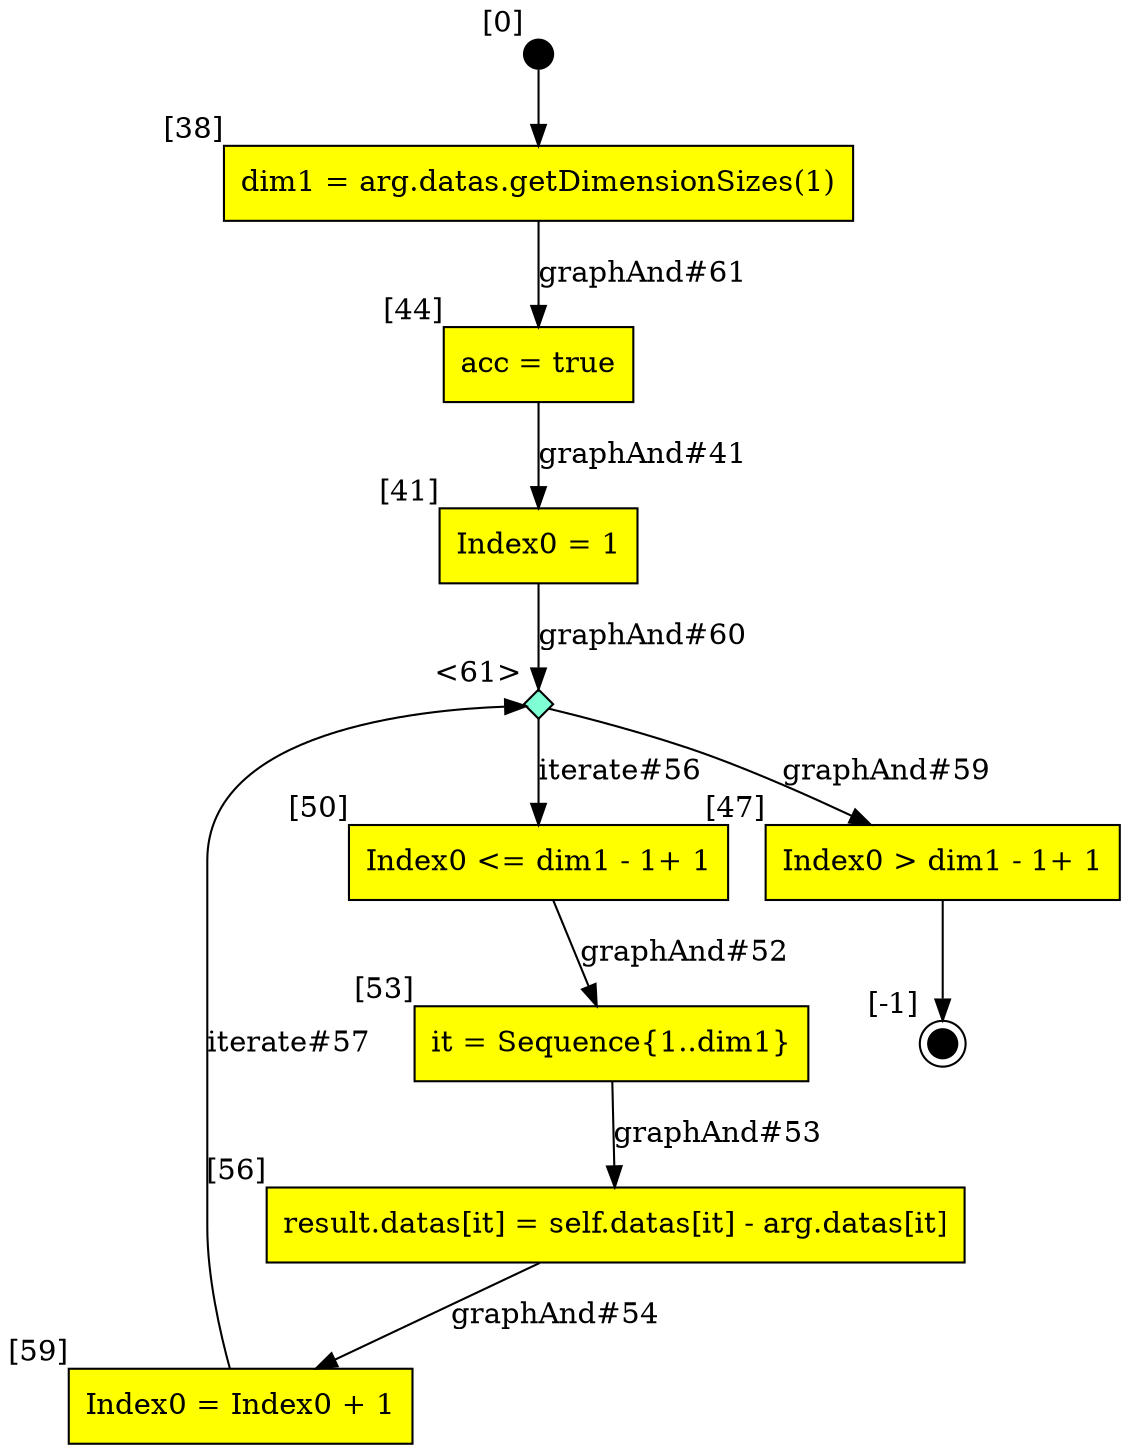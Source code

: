 digraph CLG {
  48 [style=filled, fillcolor=black, shape="doublecircle", label="", fixedsize=true, width=.2, height=.2, xlabel="[-1]"];
  50 [shape="box", label="Index0 <= dim1 - 1+ 1", style=filled, fillcolor=yellow, xlabel="[50]"];
  37 [style=filled, fillcolor=black, shape="circle", label="", fixedsize=true, width=.2, height=.2, xlabel="[0]"];
  53 [shape="box", label="it = Sequence{1..dim1}", style=filled, fillcolor=yellow, xlabel="[53]"];
  38 [shape="box", label="dim1 = arg.datas.getDimensionSizes(1)", style=filled, fillcolor=yellow, xlabel="[38]"];
  56 [shape="box", label="result.datas[it] = self.datas[it] - arg.datas[it]", style=filled, fillcolor=yellow, xlabel="[56]"];
  41 [shape="box", label="Index0 = 1", style=filled, fillcolor=yellow, xlabel="[41]"];
  59 [shape="box", label="Index0 = Index0 + 1", style=filled, fillcolor=yellow, xlabel="[59]"];
  44 [shape="box", label="acc = true", style=filled, fillcolor=yellow, xlabel="[44]"];
  61 [shape="diamond", label="", xlabel="<61>", style=filled, fillcolor=aquamarine, fixedsize=true, width=.2, height=.2];
  47 [shape="box", label="Index0 > dim1 - 1+ 1", style=filled, fillcolor=yellow, xlabel="[47]"];
  37 -> 38;
  50 -> 53[label="graphAnd#52"];
  53 -> 56[label="graphAnd#53"];
  56 -> 59[label="graphAnd#54"];
  61 -> 50[label="iterate#56"];
  44 -> 41[label="graphAnd#41"];
  59 -> 61[label="iterate#57"];
  61 -> 47[label="graphAnd#59"];
  47 -> 48;
  41 -> 61[label="graphAnd#60"];
  38 -> 44[label="graphAnd#61"];
}
